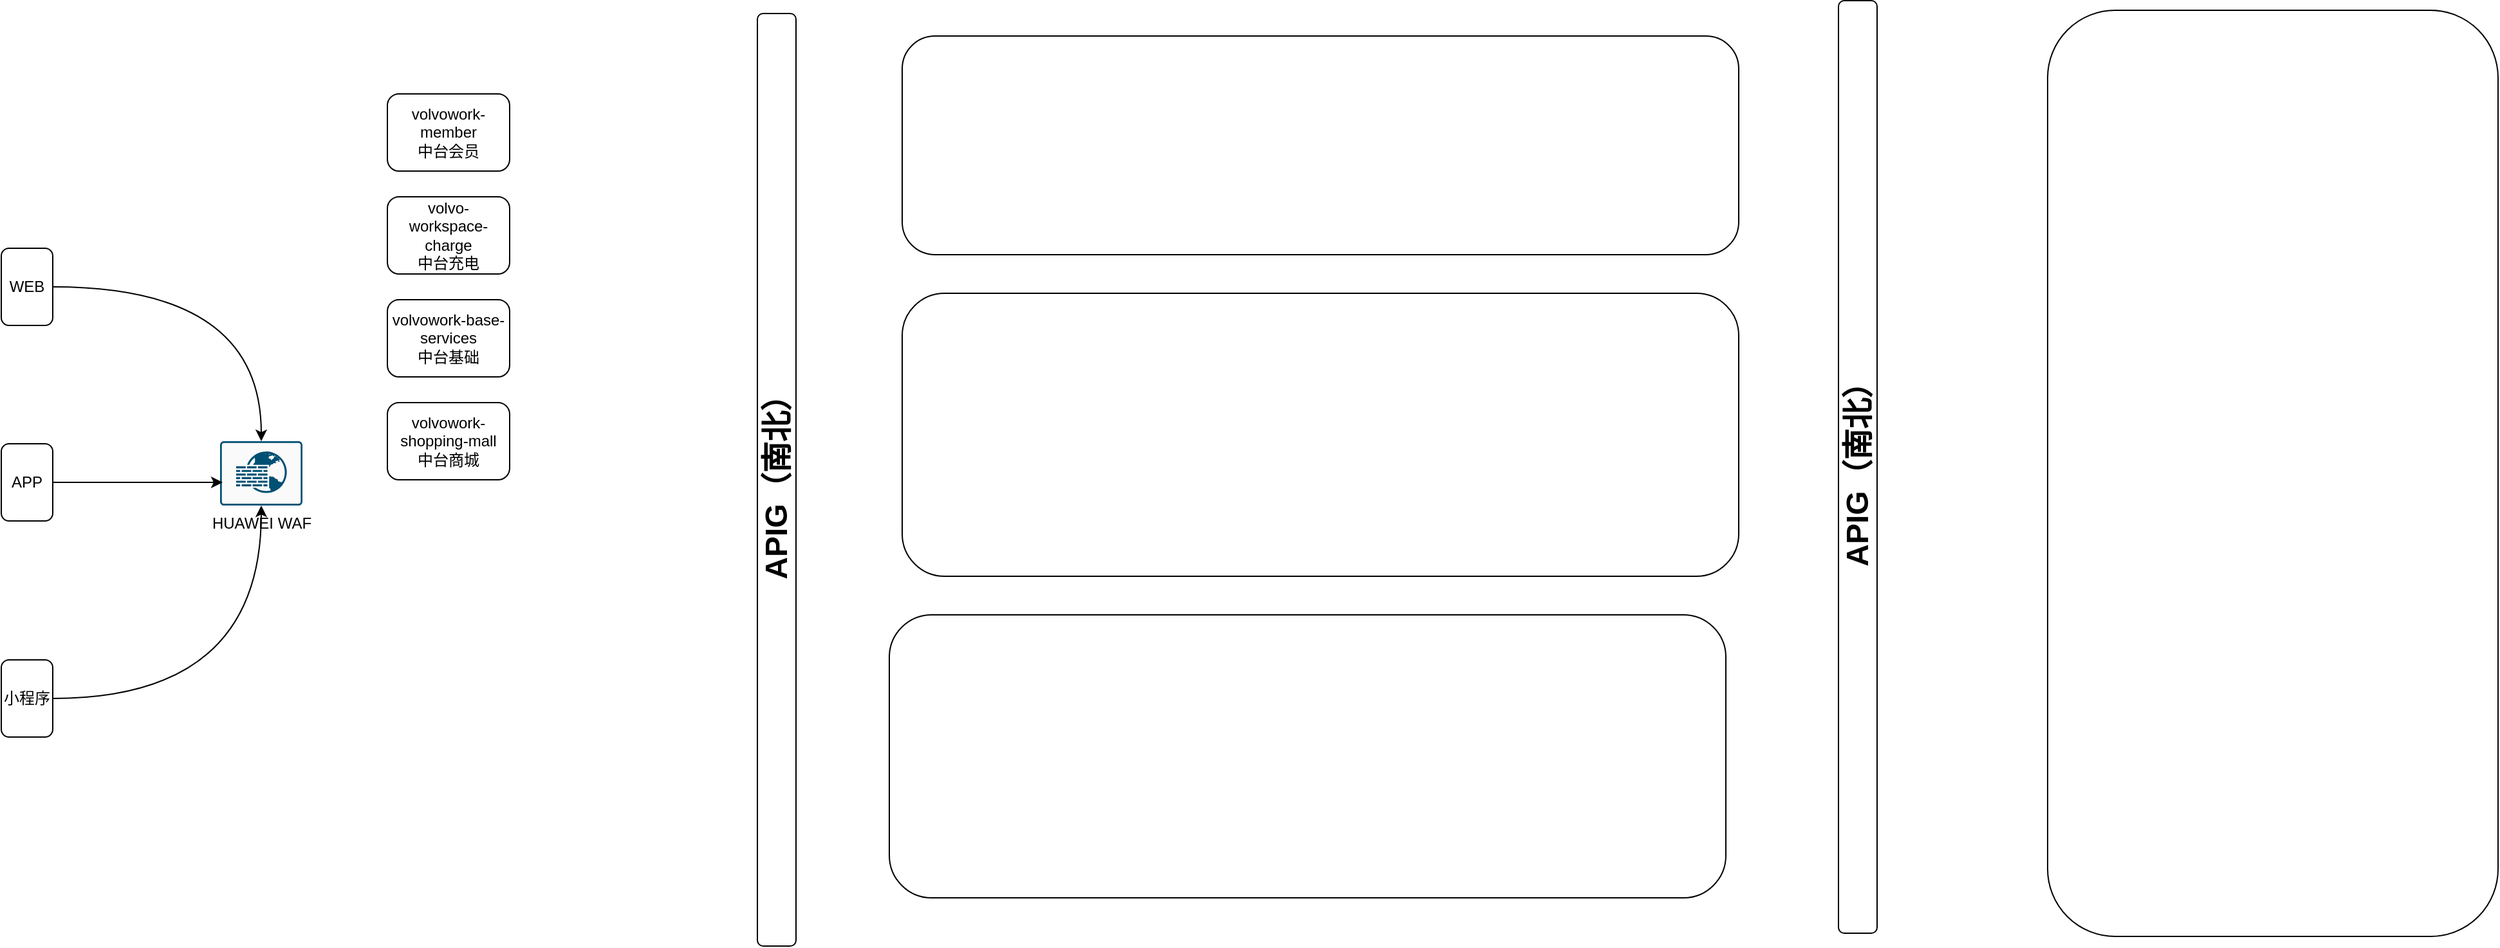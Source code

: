 <mxfile version="21.5.0" type="github">
  <diagram name="Page-1" id="T4evkczM5tz2uir8NdWq">
    <mxGraphModel dx="1434" dy="1856" grid="1" gridSize="10" guides="1" tooltips="1" connect="1" arrows="1" fold="1" page="1" pageScale="1" pageWidth="850" pageHeight="1100" math="0" shadow="0">
      <root>
        <mxCell id="0" />
        <mxCell id="1" parent="0" />
        <mxCell id="0nl9WSmzOAjqTuigGbIG-6" value="HUAWEI WAF" style="sketch=0;points=[[0.015,0.015,0],[0.985,0.015,0],[0.985,0.985,0],[0.015,0.985,0],[0.25,0,0],[0.5,0,0],[0.75,0,0],[1,0.25,0],[1,0.5,0],[1,0.75,0],[0.75,1,0],[0.5,1,0],[0.25,1,0],[0,0.75,0],[0,0.5,0],[0,0.25,0]];verticalLabelPosition=bottom;html=1;verticalAlign=top;aspect=fixed;align=center;pointerEvents=1;shape=mxgraph.cisco19.rect;prIcon=web_application_firewall;fillColor=#FAFAFA;strokeColor=#005073;" vertex="1" parent="1">
          <mxGeometry x="280" y="260" width="64" height="50" as="geometry" />
        </mxCell>
        <mxCell id="0nl9WSmzOAjqTuigGbIG-15" style="edgeStyle=orthogonalEdgeStyle;rounded=0;orthogonalLoop=1;jettySize=auto;html=1;entryX=0.5;entryY=1;entryDx=0;entryDy=0;entryPerimeter=0;curved=1;" edge="1" parent="1" source="0nl9WSmzOAjqTuigGbIG-9" target="0nl9WSmzOAjqTuigGbIG-6">
          <mxGeometry relative="1" as="geometry" />
        </mxCell>
        <mxCell id="0nl9WSmzOAjqTuigGbIG-9" value="小程序" style="rounded=1;whiteSpace=wrap;html=1;" vertex="1" parent="1">
          <mxGeometry x="110" y="430" width="40" height="60" as="geometry" />
        </mxCell>
        <mxCell id="0nl9WSmzOAjqTuigGbIG-12" style="edgeStyle=orthogonalEdgeStyle;rounded=0;orthogonalLoop=1;jettySize=auto;html=1;entryX=0.031;entryY=0.64;entryDx=0;entryDy=0;entryPerimeter=0;" edge="1" parent="1" source="0nl9WSmzOAjqTuigGbIG-10" target="0nl9WSmzOAjqTuigGbIG-6">
          <mxGeometry relative="1" as="geometry" />
        </mxCell>
        <mxCell id="0nl9WSmzOAjqTuigGbIG-10" value="APP" style="rounded=1;whiteSpace=wrap;html=1;" vertex="1" parent="1">
          <mxGeometry x="110" y="262" width="40" height="60" as="geometry" />
        </mxCell>
        <mxCell id="0nl9WSmzOAjqTuigGbIG-14" style="edgeStyle=orthogonalEdgeStyle;rounded=0;orthogonalLoop=1;jettySize=auto;html=1;entryX=0.5;entryY=0;entryDx=0;entryDy=0;entryPerimeter=0;curved=1;" edge="1" parent="1" source="0nl9WSmzOAjqTuigGbIG-11" target="0nl9WSmzOAjqTuigGbIG-6">
          <mxGeometry relative="1" as="geometry" />
        </mxCell>
        <mxCell id="0nl9WSmzOAjqTuigGbIG-11" value="WEB" style="rounded=1;whiteSpace=wrap;html=1;" vertex="1" parent="1">
          <mxGeometry x="110" y="110" width="40" height="60" as="geometry" />
        </mxCell>
        <mxCell id="0nl9WSmzOAjqTuigGbIG-3" value="&lt;h1&gt;APIG（南北）&lt;/h1&gt;" style="rounded=1;whiteSpace=wrap;html=1;verticalAlign=middle;labelPosition=center;verticalLabelPosition=middle;align=center;labelBackgroundColor=none;labelBorderColor=none;flipV=0;flipH=0;glass=0;shadow=0;rotation=-90;" vertex="1" parent="1">
          <mxGeometry x="350" y="275" width="725" height="30" as="geometry" />
        </mxCell>
        <mxCell id="0nl9WSmzOAjqTuigGbIG-20" value="&lt;div style=&quot;text-align: justify;&quot;&gt;&lt;br&gt;&lt;/div&gt;" style="rounded=1;whiteSpace=wrap;html=1;shadow=0;glass=0;labelBackgroundColor=none;labelBorderColor=none;strokeColor=default;fontFamily=Helvetica;fontSize=12;fontColor=default;fillColor=default;align=left;" vertex="1" parent="1">
          <mxGeometry x="810" y="-55" width="650" height="170" as="geometry" />
        </mxCell>
        <mxCell id="0nl9WSmzOAjqTuigGbIG-21" value="&lt;div style=&quot;text-align: justify;&quot;&gt;&lt;br&gt;&lt;/div&gt;" style="rounded=1;whiteSpace=wrap;html=1;shadow=0;glass=0;labelBackgroundColor=none;labelBorderColor=none;strokeColor=default;fontFamily=Helvetica;fontSize=12;fontColor=default;fillColor=default;align=left;" vertex="1" parent="1">
          <mxGeometry x="1700" y="-75" width="350" height="720" as="geometry" />
        </mxCell>
        <mxCell id="0nl9WSmzOAjqTuigGbIG-22" value="&lt;div style=&quot;text-align: justify;&quot;&gt;&lt;br&gt;&lt;/div&gt;" style="rounded=1;whiteSpace=wrap;html=1;shadow=0;glass=0;labelBackgroundColor=none;labelBorderColor=none;strokeColor=default;fontFamily=Helvetica;fontSize=12;fontColor=default;fillColor=default;align=left;" vertex="1" parent="1">
          <mxGeometry x="810" y="145" width="650" height="220" as="geometry" />
        </mxCell>
        <mxCell id="0nl9WSmzOAjqTuigGbIG-23" value="&lt;div style=&quot;text-align: justify;&quot;&gt;&lt;br&gt;&lt;/div&gt;" style="rounded=1;whiteSpace=wrap;html=1;shadow=0;glass=0;labelBackgroundColor=none;labelBorderColor=none;strokeColor=default;fontFamily=Helvetica;fontSize=12;fontColor=default;fillColor=default;align=left;" vertex="1" parent="1">
          <mxGeometry x="800" y="395" width="650" height="220" as="geometry" />
        </mxCell>
        <mxCell id="0nl9WSmzOAjqTuigGbIG-24" value="&lt;h1&gt;APIG（南北）&lt;/h1&gt;" style="rounded=1;whiteSpace=wrap;html=1;verticalAlign=middle;labelPosition=center;verticalLabelPosition=middle;align=center;labelBackgroundColor=none;labelBorderColor=none;flipV=0;flipH=0;glass=0;shadow=0;rotation=-90;" vertex="1" parent="1">
          <mxGeometry x="1190" y="265" width="725" height="30" as="geometry" />
        </mxCell>
        <mxCell id="0nl9WSmzOAjqTuigGbIG-25" value="volvowork-member&lt;br&gt;中台会员" style="rounded=1;whiteSpace=wrap;html=1;" vertex="1" parent="1">
          <mxGeometry x="410" y="-10" width="95" height="60" as="geometry" />
        </mxCell>
        <mxCell id="0nl9WSmzOAjqTuigGbIG-26" value="volvo-workspace-charge&lt;br&gt;中台充电" style="rounded=1;whiteSpace=wrap;html=1;" vertex="1" parent="1">
          <mxGeometry x="410" y="70" width="95" height="60" as="geometry" />
        </mxCell>
        <mxCell id="0nl9WSmzOAjqTuigGbIG-27" value="volvowork-base-services&lt;br&gt;中台基础" style="rounded=1;whiteSpace=wrap;html=1;" vertex="1" parent="1">
          <mxGeometry x="410" y="150" width="95" height="60" as="geometry" />
        </mxCell>
        <mxCell id="0nl9WSmzOAjqTuigGbIG-28" value="volvowork-shopping-mall&lt;br&gt;中台商城" style="rounded=1;whiteSpace=wrap;html=1;" vertex="1" parent="1">
          <mxGeometry x="410" y="230" width="95" height="60" as="geometry" />
        </mxCell>
      </root>
    </mxGraphModel>
  </diagram>
</mxfile>
